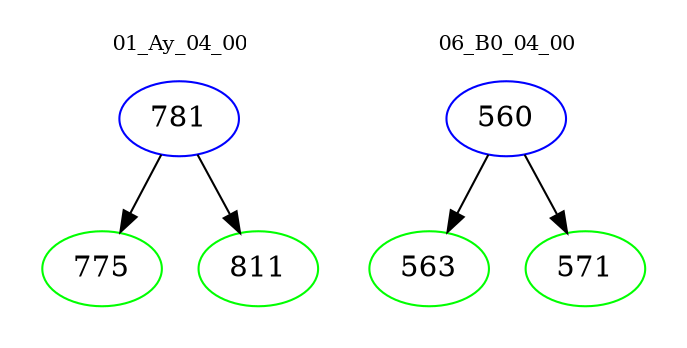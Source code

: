 digraph{
subgraph cluster_0 {
color = white
label = "01_Ay_04_00";
fontsize=10;
T0_781 [label="781", color="blue"]
T0_781 -> T0_775 [color="black"]
T0_775 [label="775", color="green"]
T0_781 -> T0_811 [color="black"]
T0_811 [label="811", color="green"]
}
subgraph cluster_1 {
color = white
label = "06_B0_04_00";
fontsize=10;
T1_560 [label="560", color="blue"]
T1_560 -> T1_563 [color="black"]
T1_563 [label="563", color="green"]
T1_560 -> T1_571 [color="black"]
T1_571 [label="571", color="green"]
}
}

